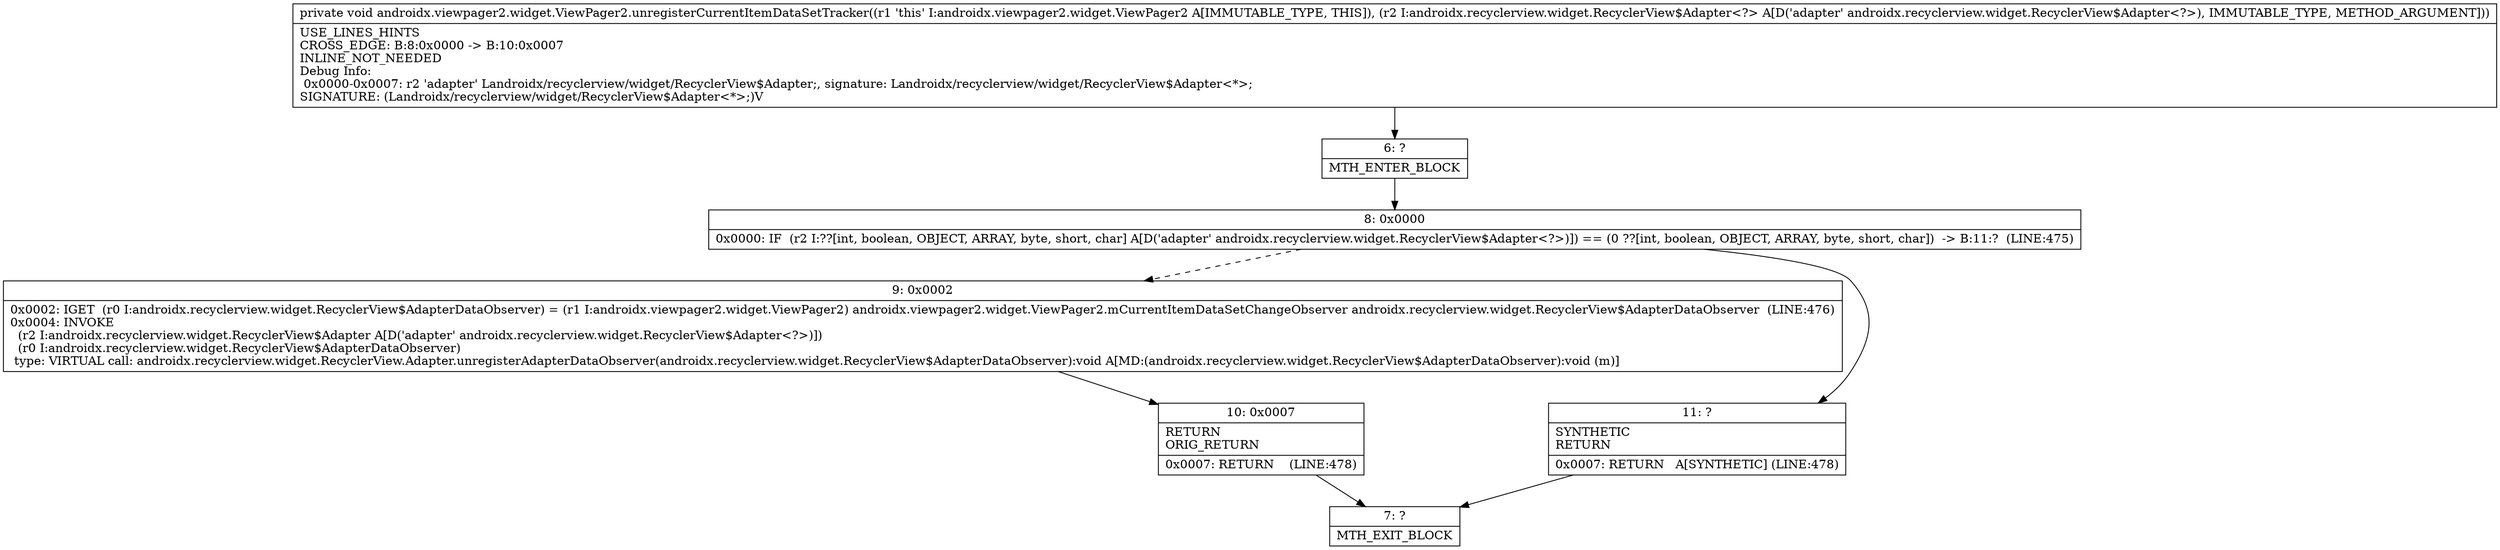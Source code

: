 digraph "CFG forandroidx.viewpager2.widget.ViewPager2.unregisterCurrentItemDataSetTracker(Landroidx\/recyclerview\/widget\/RecyclerView$Adapter;)V" {
Node_6 [shape=record,label="{6\:\ ?|MTH_ENTER_BLOCK\l}"];
Node_8 [shape=record,label="{8\:\ 0x0000|0x0000: IF  (r2 I:??[int, boolean, OBJECT, ARRAY, byte, short, char] A[D('adapter' androidx.recyclerview.widget.RecyclerView$Adapter\<?\>)]) == (0 ??[int, boolean, OBJECT, ARRAY, byte, short, char])  \-\> B:11:?  (LINE:475)\l}"];
Node_9 [shape=record,label="{9\:\ 0x0002|0x0002: IGET  (r0 I:androidx.recyclerview.widget.RecyclerView$AdapterDataObserver) = (r1 I:androidx.viewpager2.widget.ViewPager2) androidx.viewpager2.widget.ViewPager2.mCurrentItemDataSetChangeObserver androidx.recyclerview.widget.RecyclerView$AdapterDataObserver  (LINE:476)\l0x0004: INVOKE  \l  (r2 I:androidx.recyclerview.widget.RecyclerView$Adapter A[D('adapter' androidx.recyclerview.widget.RecyclerView$Adapter\<?\>)])\l  (r0 I:androidx.recyclerview.widget.RecyclerView$AdapterDataObserver)\l type: VIRTUAL call: androidx.recyclerview.widget.RecyclerView.Adapter.unregisterAdapterDataObserver(androidx.recyclerview.widget.RecyclerView$AdapterDataObserver):void A[MD:(androidx.recyclerview.widget.RecyclerView$AdapterDataObserver):void (m)]\l}"];
Node_10 [shape=record,label="{10\:\ 0x0007|RETURN\lORIG_RETURN\l|0x0007: RETURN    (LINE:478)\l}"];
Node_7 [shape=record,label="{7\:\ ?|MTH_EXIT_BLOCK\l}"];
Node_11 [shape=record,label="{11\:\ ?|SYNTHETIC\lRETURN\l|0x0007: RETURN   A[SYNTHETIC] (LINE:478)\l}"];
MethodNode[shape=record,label="{private void androidx.viewpager2.widget.ViewPager2.unregisterCurrentItemDataSetTracker((r1 'this' I:androidx.viewpager2.widget.ViewPager2 A[IMMUTABLE_TYPE, THIS]), (r2 I:androidx.recyclerview.widget.RecyclerView$Adapter\<?\> A[D('adapter' androidx.recyclerview.widget.RecyclerView$Adapter\<?\>), IMMUTABLE_TYPE, METHOD_ARGUMENT]))  | USE_LINES_HINTS\lCROSS_EDGE: B:8:0x0000 \-\> B:10:0x0007\lINLINE_NOT_NEEDED\lDebug Info:\l  0x0000\-0x0007: r2 'adapter' Landroidx\/recyclerview\/widget\/RecyclerView$Adapter;, signature: Landroidx\/recyclerview\/widget\/RecyclerView$Adapter\<*\>;\lSIGNATURE: (Landroidx\/recyclerview\/widget\/RecyclerView$Adapter\<*\>;)V\l}"];
MethodNode -> Node_6;Node_6 -> Node_8;
Node_8 -> Node_9[style=dashed];
Node_8 -> Node_11;
Node_9 -> Node_10;
Node_10 -> Node_7;
Node_11 -> Node_7;
}

